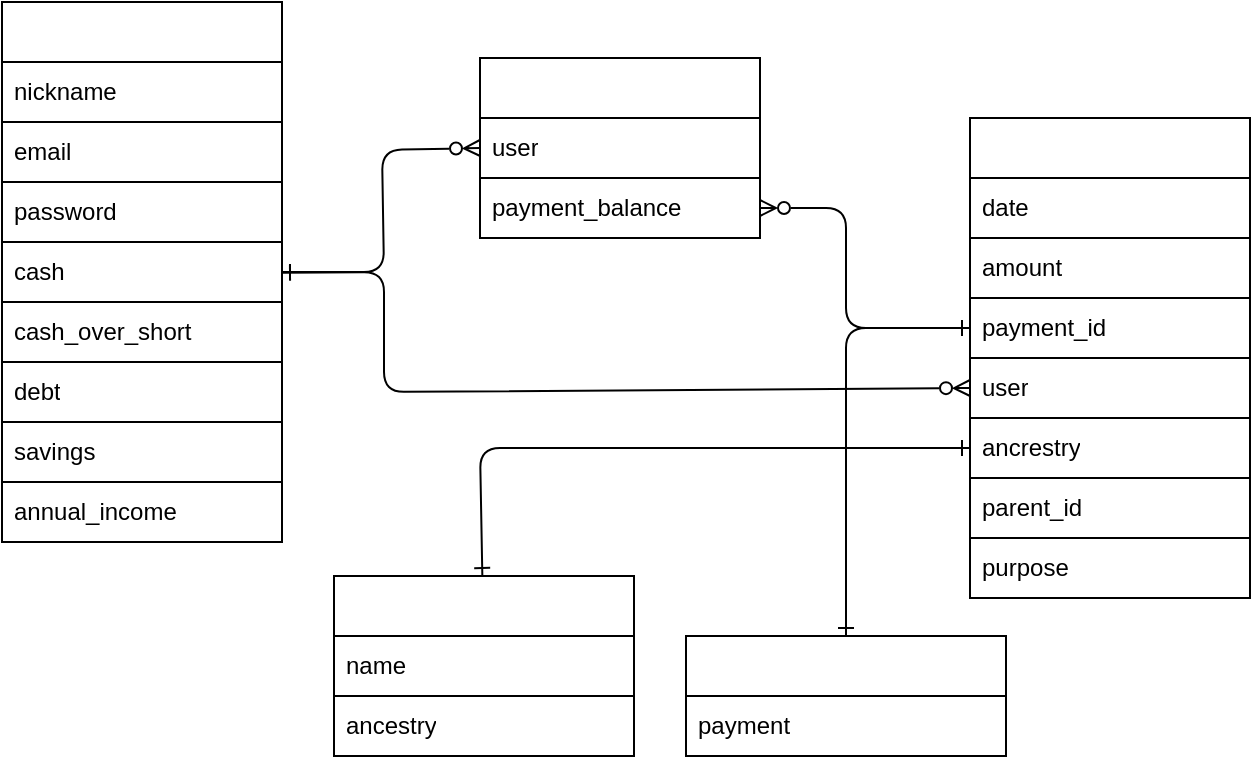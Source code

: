 <mxfile>
    <diagram id="ydyhMU1EZA5VI0-5GGTj" name="ページ1">
        <mxGraphModel dx="628" dy="512" grid="0" gridSize="10" guides="1" tooltips="1" connect="1" arrows="1" fold="1" page="1" pageScale="1" pageWidth="1169" pageHeight="827" background="#ffffff" math="0" shadow="0">
            <root>
                <mxCell id="0"/>
                <mxCell id="1" parent="0"/>
                <mxCell id="2" value="&lt;font color=&quot;#ffffff&quot;&gt;user&lt;/font&gt;" style="swimlane;fontStyle=0;childLayout=stackLayout;horizontal=1;startSize=30;horizontalStack=0;resizeParent=1;resizeParentMax=0;resizeLast=0;collapsible=1;marginBottom=0;whiteSpace=wrap;html=1;strokeColor=#000000;fontColor=#000000;" parent="1" vertex="1">
                    <mxGeometry x="31" y="29" width="140" height="270" as="geometry"/>
                </mxCell>
                <mxCell id="3" value="nickname" style="text;strokeColor=#000000;fillColor=none;align=left;verticalAlign=middle;spacingLeft=4;spacingRight=4;overflow=hidden;points=[[0,0.5],[1,0.5]];portConstraint=eastwest;rotatable=0;whiteSpace=wrap;html=1;fontColor=#000000;" parent="2" vertex="1">
                    <mxGeometry y="30" width="140" height="30" as="geometry"/>
                </mxCell>
                <mxCell id="4" value="email" style="text;strokeColor=#000000;fillColor=none;align=left;verticalAlign=middle;spacingLeft=4;spacingRight=4;overflow=hidden;points=[[0,0.5],[1,0.5]];portConstraint=eastwest;rotatable=0;whiteSpace=wrap;html=1;fontColor=#000000;" parent="2" vertex="1">
                    <mxGeometry y="60" width="140" height="30" as="geometry"/>
                </mxCell>
                <mxCell id="103" value="password" style="text;strokeColor=#000000;fillColor=none;align=left;verticalAlign=middle;spacingLeft=4;spacingRight=4;overflow=hidden;points=[[0,0.5],[1,0.5]];portConstraint=eastwest;rotatable=0;whiteSpace=wrap;html=1;fontColor=#000000;" vertex="1" parent="2">
                    <mxGeometry y="90" width="140" height="30" as="geometry"/>
                </mxCell>
                <mxCell id="108" value="cash" style="text;strokeColor=#000000;fillColor=none;align=left;verticalAlign=middle;spacingLeft=4;spacingRight=4;overflow=hidden;points=[[0,0.5],[1,0.5]];portConstraint=eastwest;rotatable=0;whiteSpace=wrap;html=1;fontColor=#000000;" vertex="1" parent="2">
                    <mxGeometry y="120" width="140" height="30" as="geometry"/>
                </mxCell>
                <mxCell id="102" value="cash_over_short" style="text;strokeColor=#000000;fillColor=none;align=left;verticalAlign=middle;spacingLeft=4;spacingRight=4;overflow=hidden;points=[[0,0.5],[1,0.5]];portConstraint=eastwest;rotatable=0;whiteSpace=wrap;html=1;fontColor=#000000;" vertex="1" parent="2">
                    <mxGeometry y="150" width="140" height="30" as="geometry"/>
                </mxCell>
                <mxCell id="101" value="debt" style="text;strokeColor=#000000;fillColor=none;align=left;verticalAlign=middle;spacingLeft=4;spacingRight=4;overflow=hidden;points=[[0,0.5],[1,0.5]];portConstraint=eastwest;rotatable=0;whiteSpace=wrap;html=1;fontColor=#000000;" vertex="1" parent="2">
                    <mxGeometry y="180" width="140" height="30" as="geometry"/>
                </mxCell>
                <mxCell id="100" value="savings" style="text;strokeColor=#000000;fillColor=none;align=left;verticalAlign=middle;spacingLeft=4;spacingRight=4;overflow=hidden;points=[[0,0.5],[1,0.5]];portConstraint=eastwest;rotatable=0;whiteSpace=wrap;html=1;fontColor=#000000;" vertex="1" parent="2">
                    <mxGeometry y="210" width="140" height="30" as="geometry"/>
                </mxCell>
                <mxCell id="5" value="&lt;span style=&quot;text-align: center;&quot;&gt;annual_income&lt;/span&gt;" style="text;strokeColor=#000000;fillColor=none;align=left;verticalAlign=middle;spacingLeft=4;spacingRight=4;overflow=hidden;points=[[0,0.5],[1,0.5]];portConstraint=eastwest;rotatable=0;whiteSpace=wrap;html=1;fontColor=#000000;" parent="2" vertex="1">
                    <mxGeometry y="240" width="140" height="30" as="geometry"/>
                </mxCell>
                <mxCell id="10" value="&lt;font color=&quot;#ffffff&quot;&gt;payments_balance&lt;/font&gt;" style="swimlane;fontStyle=0;childLayout=stackLayout;horizontal=1;startSize=30;horizontalStack=0;resizeParent=1;resizeParentMax=0;resizeLast=0;collapsible=1;marginBottom=0;whiteSpace=wrap;html=1;strokeColor=#000000;fontColor=#000000;" parent="1" vertex="1">
                    <mxGeometry x="515" y="87" width="140" height="240" as="geometry"/>
                </mxCell>
                <mxCell id="68" value="date" style="text;strokeColor=#000000;fillColor=none;align=left;verticalAlign=middle;spacingLeft=4;spacingRight=4;overflow=hidden;points=[[0,0.5],[1,0.5]];portConstraint=eastwest;rotatable=0;whiteSpace=wrap;html=1;fontColor=#000000;" parent="10" vertex="1">
                    <mxGeometry y="30" width="140" height="30" as="geometry"/>
                </mxCell>
                <mxCell id="15" value="amount" style="text;strokeColor=#000000;fillColor=none;align=left;verticalAlign=middle;spacingLeft=4;spacingRight=4;overflow=hidden;points=[[0,0.5],[1,0.5]];portConstraint=eastwest;rotatable=0;whiteSpace=wrap;html=1;fontColor=#000000;" parent="10" vertex="1">
                    <mxGeometry y="60" width="140" height="30" as="geometry"/>
                </mxCell>
                <mxCell id="26" value="payment_id" style="text;strokeColor=#000000;fillColor=none;align=left;verticalAlign=middle;spacingLeft=4;spacingRight=4;overflow=hidden;points=[[0,0.5],[1,0.5]];portConstraint=eastwest;rotatable=0;whiteSpace=wrap;html=1;fontColor=#000000;" parent="10" vertex="1">
                    <mxGeometry y="90" width="140" height="30" as="geometry"/>
                </mxCell>
                <mxCell id="69" value="user" style="text;strokeColor=#000000;fillColor=none;align=left;verticalAlign=middle;spacingLeft=4;spacingRight=4;overflow=hidden;points=[[0,0.5],[1,0.5]];portConstraint=eastwest;rotatable=0;whiteSpace=wrap;html=1;fontColor=#000000;" parent="10" vertex="1">
                    <mxGeometry y="120" width="140" height="30" as="geometry"/>
                </mxCell>
                <mxCell id="12" value="ancrestry" style="text;strokeColor=#000000;fillColor=none;align=left;verticalAlign=middle;spacingLeft=4;spacingRight=4;overflow=hidden;points=[[0,0.5],[1,0.5]];portConstraint=eastwest;rotatable=0;whiteSpace=wrap;html=1;fontColor=#000000;" parent="10" vertex="1">
                    <mxGeometry y="150" width="140" height="30" as="geometry"/>
                </mxCell>
                <mxCell id="116" value="parent_id" style="text;strokeColor=#000000;fillColor=none;align=left;verticalAlign=middle;spacingLeft=4;spacingRight=4;overflow=hidden;points=[[0,0.5],[1,0.5]];portConstraint=eastwest;rotatable=0;whiteSpace=wrap;html=1;fontColor=#000000;" vertex="1" parent="10">
                    <mxGeometry y="180" width="140" height="30" as="geometry"/>
                </mxCell>
                <mxCell id="80" value="purpose" style="text;strokeColor=#000000;fillColor=none;align=left;verticalAlign=middle;spacingLeft=4;spacingRight=4;overflow=hidden;points=[[0,0.5],[1,0.5]];portConstraint=eastwest;rotatable=0;whiteSpace=wrap;html=1;fontColor=#000000;" vertex="1" parent="10">
                    <mxGeometry y="210" width="140" height="30" as="geometry"/>
                </mxCell>
                <mxCell id="17" value="&lt;font color=&quot;#ffffff&quot;&gt;budget&lt;/font&gt;" style="swimlane;fontStyle=0;childLayout=stackLayout;horizontal=1;startSize=30;horizontalStack=0;resizeParent=1;resizeParentMax=0;resizeLast=0;collapsible=1;marginBottom=0;whiteSpace=wrap;html=1;strokeColor=#000000;fontColor=#000000;" parent="1" vertex="1">
                    <mxGeometry x="270" y="57" width="140" height="90" as="geometry"/>
                </mxCell>
                <mxCell id="18" value="user" style="text;strokeColor=#000000;fillColor=none;align=left;verticalAlign=middle;spacingLeft=4;spacingRight=4;overflow=hidden;points=[[0,0.5],[1,0.5]];portConstraint=eastwest;rotatable=0;whiteSpace=wrap;html=1;fontColor=#000000;" parent="17" vertex="1">
                    <mxGeometry y="30" width="140" height="30" as="geometry"/>
                </mxCell>
                <mxCell id="19" value="payment_balance" style="text;strokeColor=#000000;fillColor=none;align=left;verticalAlign=middle;spacingLeft=4;spacingRight=4;overflow=hidden;points=[[0,0.5],[1,0.5]];portConstraint=eastwest;rotatable=0;whiteSpace=wrap;html=1;fontColor=#000000;" parent="17" vertex="1">
                    <mxGeometry y="60" width="140" height="30" as="geometry"/>
                </mxCell>
                <mxCell id="28" value="&lt;font color=&quot;#ffffff&quot;&gt;&lt;span style=&quot;text-align: left;&quot;&gt;payment_i&lt;/span&gt;&lt;span style=&quot;text-align: left;&quot;&gt;d(active_hush)&lt;/span&gt;&lt;/font&gt;" style="swimlane;fontStyle=0;childLayout=stackLayout;horizontal=1;startSize=30;horizontalStack=0;resizeParent=1;resizeParentMax=0;resizeLast=0;collapsible=1;marginBottom=0;whiteSpace=wrap;html=1;strokeColor=#000000;fontColor=#000000;" parent="1" vertex="1">
                    <mxGeometry x="373" y="346" width="160" height="60" as="geometry">
                        <mxRectangle x="620" y="550" width="170" height="30" as="alternateBounds"/>
                    </mxGeometry>
                </mxCell>
                <mxCell id="29" value="payment" style="text;strokeColor=#000000;fillColor=none;align=left;verticalAlign=middle;spacingLeft=4;spacingRight=4;overflow=hidden;points=[[0,0.5],[1,0.5]];portConstraint=eastwest;rotatable=0;whiteSpace=wrap;html=1;fontColor=#000000;" parent="28" vertex="1">
                    <mxGeometry y="30" width="160" height="30" as="geometry"/>
                </mxCell>
                <mxCell id="37" value="&lt;span style=&quot;text-align: left;&quot;&gt;&lt;font color=&quot;#ffffff&quot;&gt;purpose&lt;/font&gt;&lt;/span&gt;" style="swimlane;fontStyle=0;childLayout=stackLayout;horizontal=1;startSize=30;horizontalStack=0;resizeParent=1;resizeParentMax=0;resizeLast=0;collapsible=1;marginBottom=0;whiteSpace=wrap;html=1;strokeColor=#000000;fontColor=#000000;" parent="1" vertex="1">
                    <mxGeometry x="197" y="316" width="150" height="90" as="geometry"/>
                </mxCell>
                <mxCell id="74" value="name" style="text;strokeColor=#000000;fillColor=none;align=left;verticalAlign=middle;spacingLeft=4;spacingRight=4;overflow=hidden;points=[[0,0.5],[1,0.5]];portConstraint=eastwest;rotatable=0;whiteSpace=wrap;html=1;fontColor=#000000;" parent="37" vertex="1">
                    <mxGeometry y="30" width="150" height="30" as="geometry"/>
                </mxCell>
                <mxCell id="75" value="ancestry" style="text;strokeColor=#000000;fillColor=none;align=left;verticalAlign=middle;spacingLeft=4;spacingRight=4;overflow=hidden;points=[[0,0.5],[1,0.5]];portConstraint=eastwest;rotatable=0;whiteSpace=wrap;html=1;fontColor=#000000;" parent="37" vertex="1">
                    <mxGeometry y="60" width="150" height="30" as="geometry"/>
                </mxCell>
                <mxCell id="47" style="edgeStyle=none;html=1;startArrow=ERone;startFill=0;endArrow=ERzeroToMany;endFill=0;entryX=1;entryY=0.5;entryDx=0;entryDy=0;fillColor=#647687;strokeColor=#000000;fontColor=#000000;exitX=0;exitY=0.5;exitDx=0;exitDy=0;" parent="1" source="26" target="19" edge="1">
                    <mxGeometry relative="1" as="geometry">
                        <Array as="points">
                            <mxPoint x="453" y="192"/>
                            <mxPoint x="453" y="132"/>
                        </Array>
                        <mxPoint x="484" y="194" as="sourcePoint"/>
                    </mxGeometry>
                </mxCell>
                <mxCell id="46" style="edgeStyle=none;html=1;endArrow=ERone;endFill=0;startArrow=ERzeroToMany;startFill=0;exitX=0;exitY=0.5;exitDx=0;exitDy=0;fillColor=#647687;strokeColor=#000000;fontColor=#000000;" parent="1" source="18" target="2" edge="1">
                    <mxGeometry relative="1" as="geometry">
                        <Array as="points">
                            <mxPoint x="221" y="103"/>
                            <mxPoint x="222" y="164"/>
                        </Array>
                        <mxPoint x="137" y="332" as="targetPoint"/>
                    </mxGeometry>
                </mxCell>
                <mxCell id="70" style="edgeStyle=none;html=1;startArrow=ERone;startFill=0;endArrow=ERzeroToMany;endFill=0;strokeColor=#000000;fontColor=#000000;entryX=0;entryY=0.5;entryDx=0;entryDy=0;" parent="1" target="69" edge="1">
                    <mxGeometry relative="1" as="geometry">
                        <Array as="points">
                            <mxPoint x="222" y="164"/>
                            <mxPoint x="222" y="224"/>
                        </Array>
                        <mxPoint x="171" y="164.382" as="sourcePoint"/>
                        <mxPoint x="485" y="223.61" as="targetPoint"/>
                    </mxGeometry>
                </mxCell>
                <mxCell id="77" style="edgeStyle=none;html=1;strokeColor=#000000;startArrow=ERone;startFill=0;endArrow=ERone;endFill=0;fontColor=#000000;" parent="1" source="12" target="37" edge="1">
                    <mxGeometry relative="1" as="geometry">
                        <Array as="points">
                            <mxPoint x="270" y="252"/>
                        </Array>
                    </mxGeometry>
                </mxCell>
                <mxCell id="114" style="edgeStyle=none;html=1;strokeColor=#000000;fontColor=#FFFFFF;endArrow=ERone;endFill=0;startArrow=ERone;startFill=0;exitX=0;exitY=0.5;exitDx=0;exitDy=0;" edge="1" parent="1" source="26" target="28">
                    <mxGeometry relative="1" as="geometry">
                        <mxPoint x="141.18" y="575" as="targetPoint"/>
                        <Array as="points">
                            <mxPoint x="453" y="192"/>
                        </Array>
                    </mxGeometry>
                </mxCell>
            </root>
        </mxGraphModel>
    </diagram>
</mxfile>